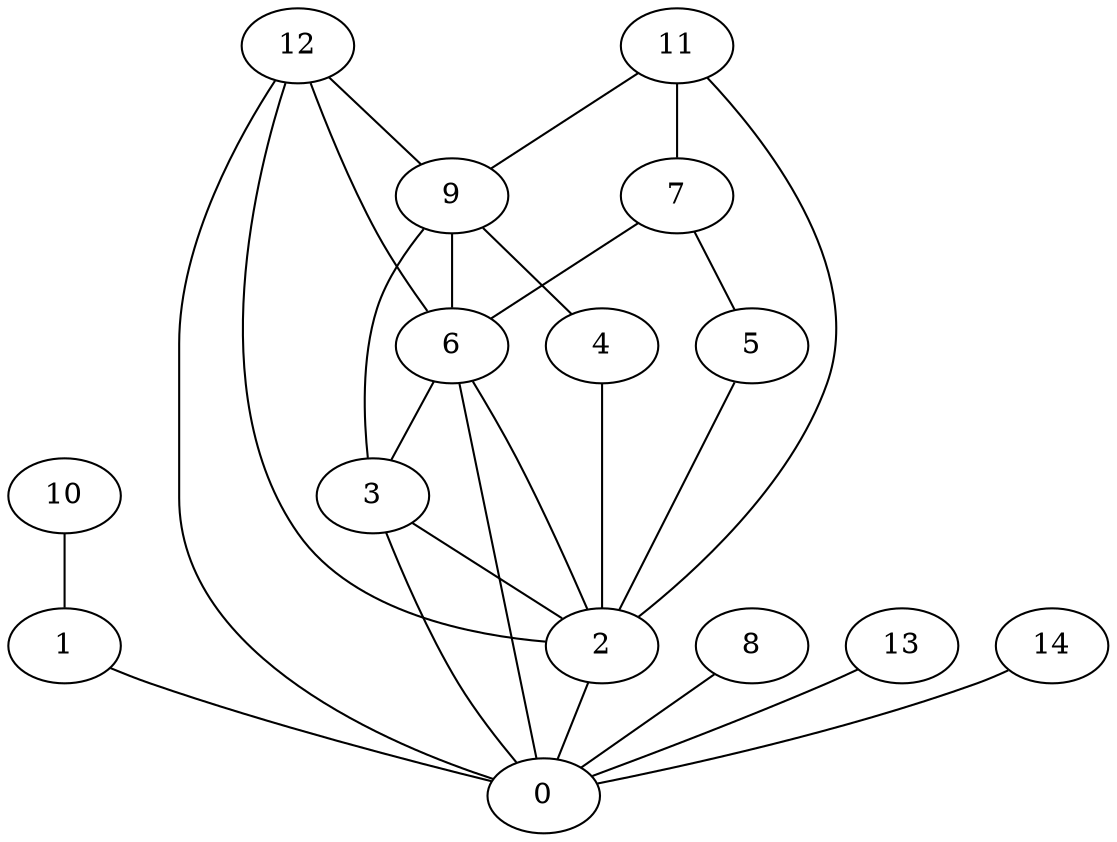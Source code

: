 digraph "sensornet-topology" {
label = "";
rankdir="BT";"0"->"1" [arrowhead = "both"] 
"0"->"2" [arrowhead = "both"] 
"0"->"3" [arrowhead = "both"] 
"0"->"6" [arrowhead = "both"] 
"0"->"8" [arrowhead = "both"] 
"0"->"12" [arrowhead = "both"] 
"0"->"13" [arrowhead = "both"] 
"0"->"14" [arrowhead = "both"] 
"1"->"10" [arrowhead = "both"] 
"2"->"3" [arrowhead = "both"] 
"2"->"4" [arrowhead = "both"] 
"2"->"5" [arrowhead = "both"] 
"2"->"6" [arrowhead = "both"] 
"2"->"11" [arrowhead = "both"] 
"2"->"12" [arrowhead = "both"] 
"3"->"6" [arrowhead = "both"] 
"3"->"9" [arrowhead = "both"] 
"4"->"9" [arrowhead = "both"] 
"5"->"7" [arrowhead = "both"] 
"6"->"7" [arrowhead = "both"] 
"6"->"9" [arrowhead = "both"] 
"6"->"12" [arrowhead = "both"] 
"7"->"11" [arrowhead = "both"] 
"9"->"11" [arrowhead = "both"] 
"9"->"12" [arrowhead = "both"] 
}